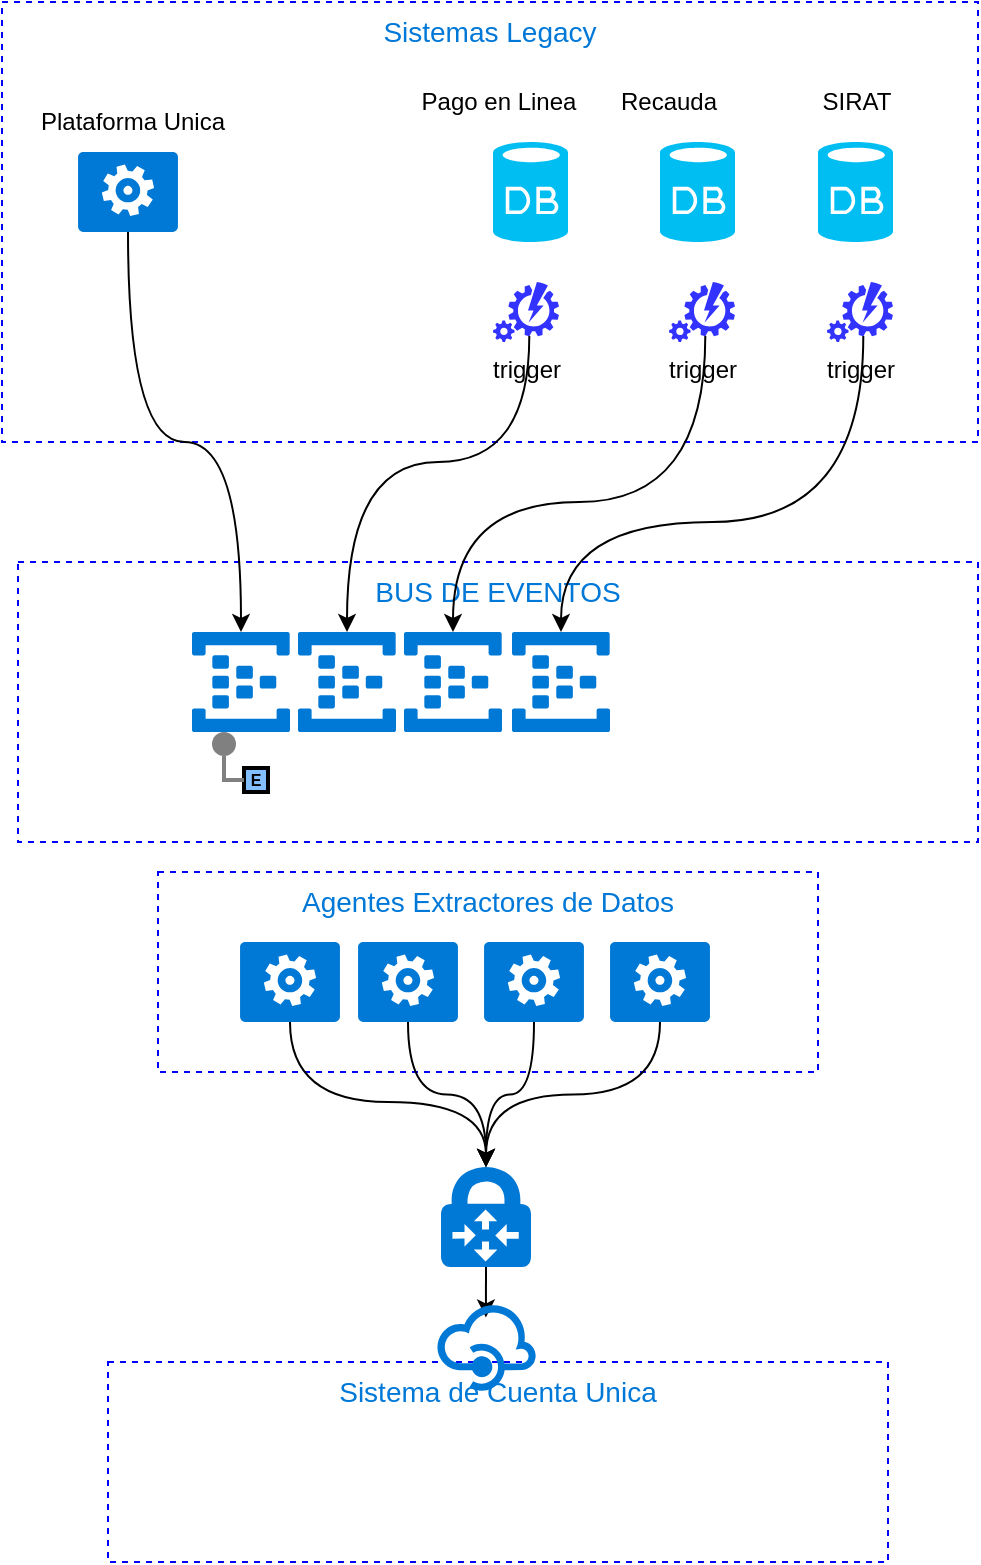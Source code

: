 <mxfile pages="1" version="11.2.8" type="github"><diagram id="zsQBbFG0kuu6M4jyXEDq" name="Page-1"><mxGraphModel dx="585" dy="277" grid="1" gridSize="10" guides="1" tooltips="1" connect="1" arrows="1" fold="1" page="1" pageScale="1" pageWidth="827" pageHeight="1169" math="0" shadow="0"><root><mxCell id="0"/><mxCell id="1" parent="0"/><mxCell id="V46HuXaM36CB3ubPjc8F-28" value="BUS DE EVENTOS" style="shape=rect;fillColor=none;strokeColor=#0000FF;dashed=1;fontSize=14;align=center;html=1;verticalAlign=top;fontColor=#0078D7;whiteSpace=wrap;" parent="1" vertex="1"><mxGeometry x="80" y="320" width="480" height="140" as="geometry"/></mxCell><mxCell id="V46HuXaM36CB3ubPjc8F-14" value="" style="shadow=0;dashed=0;html=1;strokeColor=none;labelPosition=center;verticalLabelPosition=bottom;verticalAlign=top;align=center;shape=mxgraph.mscae.cloud.event_hubs;fillColor=#0079D6;pointerEvents=1;" parent="1" vertex="1"><mxGeometry x="220" y="355" width="49" height="50" as="geometry"/></mxCell><mxCell id="V46HuXaM36CB3ubPjc8F-15" value="" style="shadow=0;dashed=0;html=1;strokeColor=none;labelPosition=center;verticalLabelPosition=bottom;verticalAlign=top;align=center;shape=mxgraph.mscae.cloud.event_hubs;fillColor=#0079D6;pointerEvents=1;" parent="1" vertex="1"><mxGeometry x="273" y="355" width="49" height="50" as="geometry"/></mxCell><mxCell id="V46HuXaM36CB3ubPjc8F-16" value="" style="shadow=0;dashed=0;html=1;strokeColor=none;labelPosition=center;verticalLabelPosition=bottom;verticalAlign=top;align=center;shape=mxgraph.mscae.cloud.event_hubs;fillColor=#0079D6;pointerEvents=1;" parent="1" vertex="1"><mxGeometry x="327" y="355" width="49" height="50" as="geometry"/></mxCell><mxCell id="V46HuXaM36CB3ubPjc8F-18" value="Sistemas Legacy" style="shape=rect;fillColor=none;strokeColor=#0000FF;dashed=1;fontSize=14;align=center;html=1;verticalAlign=top;fontColor=#0078D7;whiteSpace=wrap;" parent="1" vertex="1"><mxGeometry x="72" y="40" width="488" height="220" as="geometry"/></mxCell><mxCell id="V46HuXaM36CB3ubPjc8F-19" value="Sistema de Cuenta Unica" style="shape=rect;fillColor=none;strokeColor=#0000FF;dashed=1;fontSize=14;align=center;html=1;verticalAlign=top;fontColor=#0078D7;whiteSpace=wrap;" parent="1" vertex="1"><mxGeometry x="125" y="720" width="390" height="100" as="geometry"/></mxCell><mxCell id="V46HuXaM36CB3ubPjc8F-20" value="Agentes Extractores de Datos" style="shape=rect;fillColor=none;strokeColor=#0000FF;dashed=1;fontSize=14;align=center;html=1;verticalAlign=top;fontColor=#0078D7;whiteSpace=wrap;" parent="1" vertex="1"><mxGeometry x="150" y="475" width="330" height="100" as="geometry"/></mxCell><mxCell id="V46HuXaM36CB3ubPjc8F-22" value="" style="verticalLabelPosition=bottom;html=1;verticalAlign=top;align=center;strokeColor=none;fillColor=#00BEF2;shape=mxgraph.azure.database;" parent="1" vertex="1"><mxGeometry x="317.5" y="110" width="37.5" height="50" as="geometry"/></mxCell><mxCell id="V46HuXaM36CB3ubPjc8F-23" value="" style="verticalLabelPosition=bottom;html=1;verticalAlign=top;align=center;strokeColor=none;fillColor=#00BEF2;shape=mxgraph.azure.database;" parent="1" vertex="1"><mxGeometry x="401" y="110" width="37.5" height="50" as="geometry"/></mxCell><mxCell id="V46HuXaM36CB3ubPjc8F-24" value="" style="verticalLabelPosition=bottom;html=1;verticalAlign=top;align=center;strokeColor=none;fillColor=#00BEF2;shape=mxgraph.azure.database;" parent="1" vertex="1"><mxGeometry x="480" y="110" width="37.5" height="50" as="geometry"/></mxCell><mxCell id="A6u8_OQ2MPhfNV7zsOyL-11" style="edgeStyle=orthogonalEdgeStyle;curved=1;rounded=0;orthogonalLoop=1;jettySize=auto;html=1;exitX=0.55;exitY=0.9;exitDx=0;exitDy=0;exitPerimeter=0;entryX=0.5;entryY=0;entryDx=0;entryDy=0;entryPerimeter=0;" edge="1" parent="1" source="A6u8_OQ2MPhfNV7zsOyL-2" target="V46HuXaM36CB3ubPjc8F-14"><mxGeometry relative="1" as="geometry"><Array as="points"><mxPoint x="336" y="270"/><mxPoint x="245" y="270"/></Array></mxGeometry></mxCell><mxCell id="A6u8_OQ2MPhfNV7zsOyL-2" value="trigger" style="verticalLabelPosition=bottom;html=1;verticalAlign=top;align=center;strokeColor=none;fillColor=#3333FF;shape=mxgraph.azure.automation;pointerEvents=1;" vertex="1" parent="1"><mxGeometry x="317.5" y="180" width="33" height="30" as="geometry"/></mxCell><mxCell id="A6u8_OQ2MPhfNV7zsOyL-9" style="edgeStyle=orthogonalEdgeStyle;curved=1;rounded=0;orthogonalLoop=1;jettySize=auto;html=1;exitX=0.55;exitY=0.9;exitDx=0;exitDy=0;exitPerimeter=0;entryX=0.5;entryY=0;entryDx=0;entryDy=0;entryPerimeter=0;" edge="1" parent="1" source="A6u8_OQ2MPhfNV7zsOyL-3" target="V46HuXaM36CB3ubPjc8F-15"><mxGeometry relative="1" as="geometry"><Array as="points"><mxPoint x="424" y="290"/><mxPoint x="298" y="290"/></Array></mxGeometry></mxCell><mxCell id="A6u8_OQ2MPhfNV7zsOyL-3" value="trigger" style="verticalLabelPosition=bottom;html=1;verticalAlign=top;align=center;strokeColor=none;fillColor=#3333FF;shape=mxgraph.azure.automation;pointerEvents=1;" vertex="1" parent="1"><mxGeometry x="405.5" y="180" width="33" height="30" as="geometry"/></mxCell><mxCell id="A6u8_OQ2MPhfNV7zsOyL-12" style="edgeStyle=orthogonalEdgeStyle;curved=1;rounded=0;orthogonalLoop=1;jettySize=auto;html=1;exitX=0.55;exitY=0.9;exitDx=0;exitDy=0;exitPerimeter=0;entryX=0.5;entryY=0;entryDx=0;entryDy=0;entryPerimeter=0;" edge="1" parent="1" source="A6u8_OQ2MPhfNV7zsOyL-4" target="V46HuXaM36CB3ubPjc8F-16"><mxGeometry relative="1" as="geometry"><Array as="points"><mxPoint x="503" y="300"/><mxPoint x="352" y="300"/></Array></mxGeometry></mxCell><mxCell id="A6u8_OQ2MPhfNV7zsOyL-4" value="trigger" style="verticalLabelPosition=bottom;html=1;verticalAlign=top;align=center;strokeColor=none;fillColor=#3333FF;shape=mxgraph.azure.automation;pointerEvents=1;" vertex="1" parent="1"><mxGeometry x="484.5" y="180" width="33" height="30" as="geometry"/></mxCell><mxCell id="A6u8_OQ2MPhfNV7zsOyL-6" value="" style="shadow=0;dashed=0;html=1;strokeColor=none;labelPosition=center;verticalLabelPosition=bottom;verticalAlign=top;align=center;shape=mxgraph.mscae.cloud.event_hubs;fillColor=#0079D6;pointerEvents=1;" vertex="1" parent="1"><mxGeometry x="167" y="355" width="49" height="50" as="geometry"/></mxCell><mxCell id="A6u8_OQ2MPhfNV7zsOyL-24" style="edgeStyle=orthogonalEdgeStyle;curved=1;rounded=0;orthogonalLoop=1;jettySize=auto;html=1;exitX=0.5;exitY=1;exitDx=0;exitDy=0;exitPerimeter=0;entryX=0.499;entryY=0.172;entryDx=0;entryDy=0;entryPerimeter=0;" edge="1" parent="1" source="A6u8_OQ2MPhfNV7zsOyL-14" target="A6u8_OQ2MPhfNV7zsOyL-23"><mxGeometry relative="1" as="geometry"/></mxCell><mxCell id="A6u8_OQ2MPhfNV7zsOyL-14" value="" style="shadow=0;dashed=0;html=1;strokeColor=none;labelPosition=center;verticalLabelPosition=bottom;verticalAlign=top;align=center;shape=mxgraph.mscae.cloud.vpn_gateway2;fillColor=#0079D6;pointerEvents=1;" vertex="1" parent="1"><mxGeometry x="291.5" y="622.5" width="45" height="50" as="geometry"/></mxCell><mxCell id="A6u8_OQ2MPhfNV7zsOyL-22" style="edgeStyle=orthogonalEdgeStyle;curved=1;rounded=0;orthogonalLoop=1;jettySize=auto;html=1;exitX=0.5;exitY=1;exitDx=0;exitDy=0;exitPerimeter=0;" edge="1" parent="1" source="A6u8_OQ2MPhfNV7zsOyL-15" target="A6u8_OQ2MPhfNV7zsOyL-14"><mxGeometry relative="1" as="geometry"/></mxCell><mxCell id="A6u8_OQ2MPhfNV7zsOyL-15" value="" style="shadow=0;dashed=0;html=1;strokeColor=none;fillColor=#0079D6;labelPosition=center;verticalLabelPosition=bottom;verticalAlign=top;align=center;shape=mxgraph.azure.worker_role;pointerEvents=1;" vertex="1" parent="1"><mxGeometry x="250" y="510" width="50" height="40" as="geometry"/></mxCell><mxCell id="A6u8_OQ2MPhfNV7zsOyL-21" style="edgeStyle=orthogonalEdgeStyle;curved=1;rounded=0;orthogonalLoop=1;jettySize=auto;html=1;exitX=0.5;exitY=1;exitDx=0;exitDy=0;exitPerimeter=0;entryX=0.5;entryY=0;entryDx=0;entryDy=0;entryPerimeter=0;" edge="1" parent="1" source="A6u8_OQ2MPhfNV7zsOyL-16" target="A6u8_OQ2MPhfNV7zsOyL-14"><mxGeometry relative="1" as="geometry"/></mxCell><mxCell id="A6u8_OQ2MPhfNV7zsOyL-16" value="" style="shadow=0;dashed=0;html=1;strokeColor=none;fillColor=#0079D6;labelPosition=center;verticalLabelPosition=bottom;verticalAlign=top;align=center;shape=mxgraph.azure.worker_role;pointerEvents=1;" vertex="1" parent="1"><mxGeometry x="313" y="510" width="50" height="40" as="geometry"/></mxCell><mxCell id="A6u8_OQ2MPhfNV7zsOyL-20" style="edgeStyle=orthogonalEdgeStyle;curved=1;rounded=0;orthogonalLoop=1;jettySize=auto;html=1;exitX=0.5;exitY=1;exitDx=0;exitDy=0;exitPerimeter=0;entryX=0.5;entryY=0;entryDx=0;entryDy=0;entryPerimeter=0;" edge="1" parent="1" source="A6u8_OQ2MPhfNV7zsOyL-17" target="A6u8_OQ2MPhfNV7zsOyL-14"><mxGeometry relative="1" as="geometry"/></mxCell><mxCell id="A6u8_OQ2MPhfNV7zsOyL-17" value="" style="shadow=0;dashed=0;html=1;strokeColor=none;fillColor=#0079D6;labelPosition=center;verticalLabelPosition=bottom;verticalAlign=top;align=center;shape=mxgraph.azure.worker_role;pointerEvents=1;" vertex="1" parent="1"><mxGeometry x="376" y="510" width="50" height="40" as="geometry"/></mxCell><mxCell id="A6u8_OQ2MPhfNV7zsOyL-19" style="edgeStyle=orthogonalEdgeStyle;curved=1;rounded=0;orthogonalLoop=1;jettySize=auto;html=1;entryX=0.5;entryY=0;entryDx=0;entryDy=0;entryPerimeter=0;" edge="1" parent="1" source="A6u8_OQ2MPhfNV7zsOyL-18" target="A6u8_OQ2MPhfNV7zsOyL-14"><mxGeometry relative="1" as="geometry"><Array as="points"><mxPoint x="216" y="590"/><mxPoint x="314" y="590"/></Array></mxGeometry></mxCell><mxCell id="A6u8_OQ2MPhfNV7zsOyL-18" value="" style="shadow=0;dashed=0;html=1;strokeColor=none;fillColor=#0079D6;labelPosition=center;verticalLabelPosition=bottom;verticalAlign=top;align=center;shape=mxgraph.azure.worker_role;pointerEvents=1;" vertex="1" parent="1"><mxGeometry x="191" y="510" width="50" height="40" as="geometry"/></mxCell><mxCell id="A6u8_OQ2MPhfNV7zsOyL-23" value="" style="shadow=0;dashed=0;html=1;strokeColor=none;labelPosition=center;verticalLabelPosition=bottom;verticalAlign=top;align=center;shape=mxgraph.mscae.cloud.api_management;fillColor=#0079D6;pointerEvents=1;" vertex="1" parent="1"><mxGeometry x="289" y="690" width="50" height="45" as="geometry"/></mxCell><mxCell id="A6u8_OQ2MPhfNV7zsOyL-31" style="edgeStyle=orthogonalEdgeStyle;curved=1;rounded=0;orthogonalLoop=1;jettySize=auto;html=1;entryX=0.5;entryY=0;entryDx=0;entryDy=0;entryPerimeter=0;" edge="1" parent="1" source="A6u8_OQ2MPhfNV7zsOyL-26" target="A6u8_OQ2MPhfNV7zsOyL-6"><mxGeometry relative="1" as="geometry"><Array as="points"><mxPoint x="135" y="260"/><mxPoint x="192" y="260"/></Array></mxGeometry></mxCell><mxCell id="A6u8_OQ2MPhfNV7zsOyL-26" value="" style="shadow=0;dashed=0;html=1;strokeColor=none;fillColor=#0079D6;labelPosition=center;verticalLabelPosition=bottom;verticalAlign=top;align=center;shape=mxgraph.azure.worker_role;pointerEvents=1;" vertex="1" parent="1"><mxGeometry x="110" y="115" width="50" height="40" as="geometry"/></mxCell><mxCell id="A6u8_OQ2MPhfNV7zsOyL-27" value="Plataforma Unica" style="text;html=1;resizable=0;autosize=1;align=center;verticalAlign=middle;points=[];fillColor=none;strokeColor=none;rounded=0;" vertex="1" parent="1"><mxGeometry x="81.5" y="90" width="110" height="20" as="geometry"/></mxCell><mxCell id="A6u8_OQ2MPhfNV7zsOyL-28" value="Pago en Linea" style="text;html=1;resizable=0;autosize=1;align=center;verticalAlign=middle;points=[];fillColor=none;strokeColor=none;rounded=0;" vertex="1" parent="1"><mxGeometry x="275" y="80" width="90" height="20" as="geometry"/></mxCell><mxCell id="A6u8_OQ2MPhfNV7zsOyL-29" value="Recauda" style="text;html=1;resizable=0;autosize=1;align=center;verticalAlign=middle;points=[];fillColor=none;strokeColor=none;rounded=0;" vertex="1" parent="1"><mxGeometry x="375" y="80" width="60" height="20" as="geometry"/></mxCell><mxCell id="A6u8_OQ2MPhfNV7zsOyL-30" value="SIRAT" style="text;html=1;resizable=0;autosize=1;align=center;verticalAlign=middle;points=[];fillColor=none;strokeColor=none;rounded=0;" vertex="1" parent="1"><mxGeometry x="474" y="80" width="50" height="20" as="geometry"/></mxCell><mxCell id="A6u8_OQ2MPhfNV7zsOyL-35" value="" style="group" vertex="1" connectable="0" parent="1"><mxGeometry x="177" y="405" width="28" height="30" as="geometry"/></mxCell><mxCell id="A6u8_OQ2MPhfNV7zsOyL-33" value="" style="strokeWidth=2;dashed=0;align=center;fontSize=8;shape=ellipse;fillColor=#808080;strokeColor=none;" vertex="1" parent="A6u8_OQ2MPhfNV7zsOyL-35"><mxGeometry width="12" height="12" as="geometry"/></mxCell><mxCell id="A6u8_OQ2MPhfNV7zsOyL-34" value="E" style="strokeWidth=2;dashed=0;align=center;fontSize=8;shape=rect;fillColor=#83BEFF;strokeColor=#000000;fontStyle=1;" vertex="1" parent="A6u8_OQ2MPhfNV7zsOyL-35"><mxGeometry x="16" y="18" width="12" height="12" as="geometry"/></mxCell><mxCell id="A6u8_OQ2MPhfNV7zsOyL-32" value="" style="edgeStyle=orthogonalEdgeStyle;rounded=0;exitX=0;exitY=0.5;endArrow=none;dashed=0;html=1;strokeColor=#808080;strokeWidth=2;" edge="1" source="A6u8_OQ2MPhfNV7zsOyL-34" target="A6u8_OQ2MPhfNV7zsOyL-33" parent="A6u8_OQ2MPhfNV7zsOyL-35"><mxGeometry relative="1" as="geometry"/></mxCell></root></mxGraphModel></diagram></mxfile>